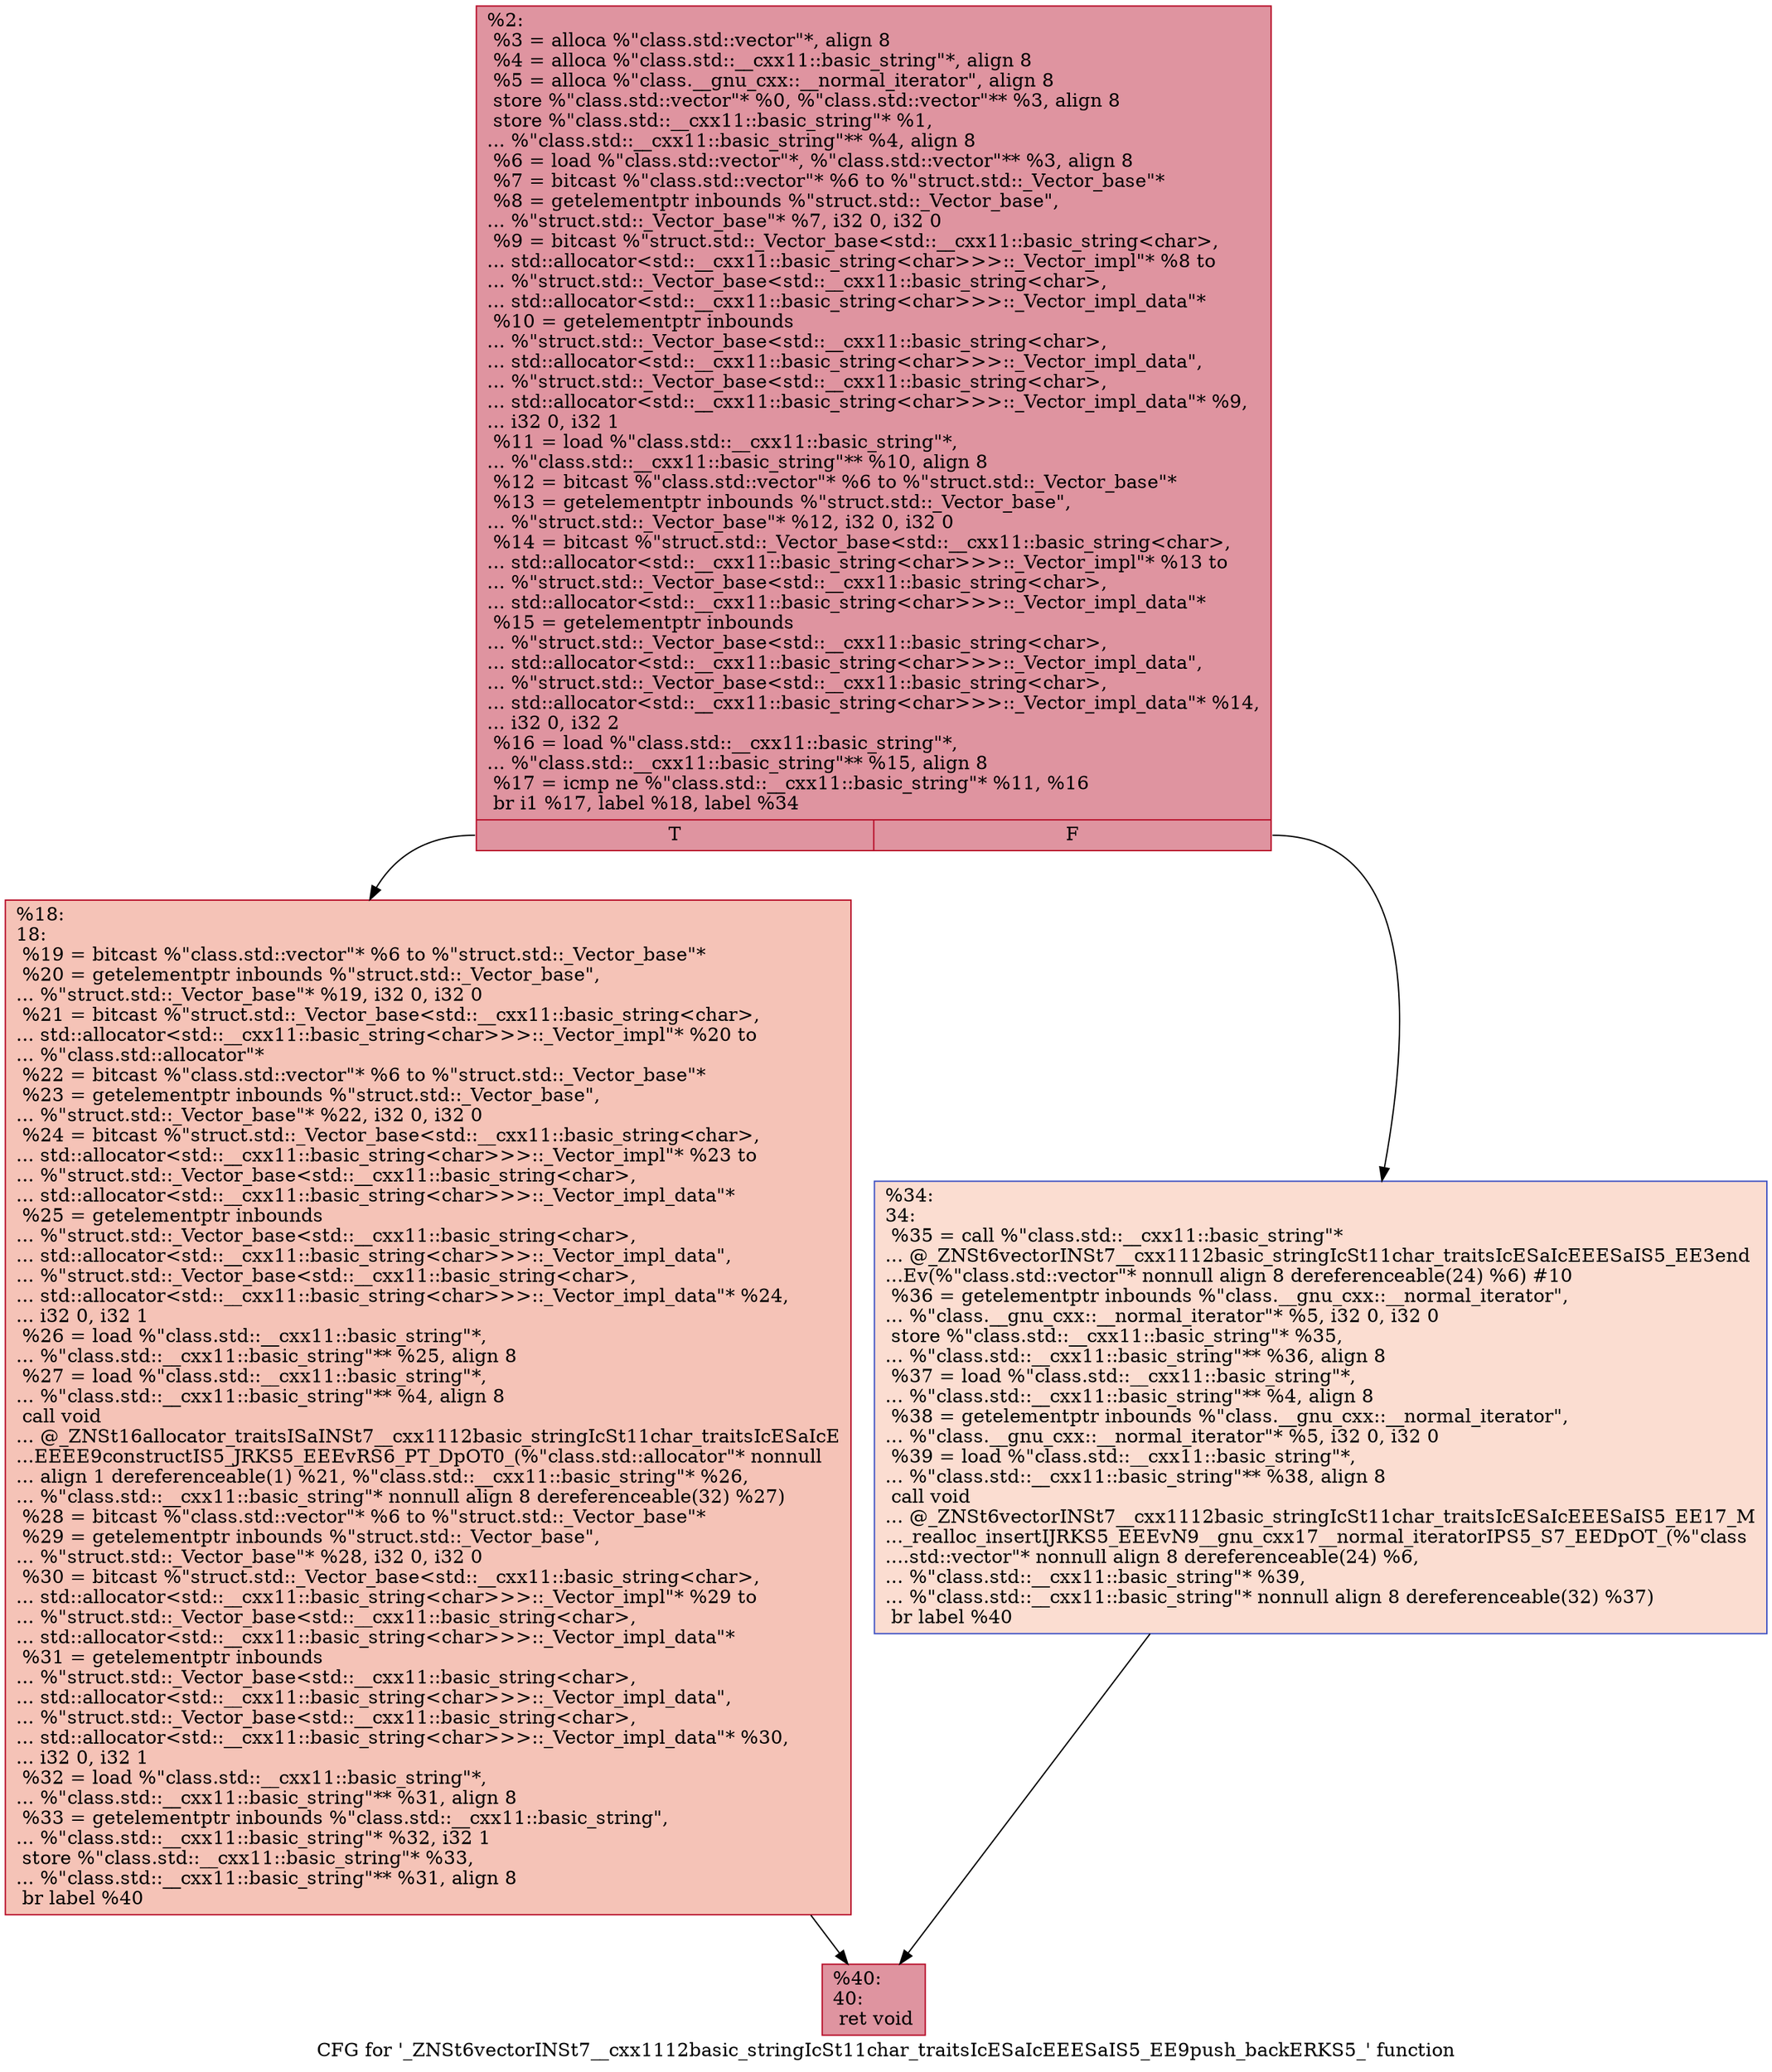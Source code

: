 digraph "CFG for '_ZNSt6vectorINSt7__cxx1112basic_stringIcSt11char_traitsIcESaIcEEESaIS5_EE9push_backERKS5_' function" {
	label="CFG for '_ZNSt6vectorINSt7__cxx1112basic_stringIcSt11char_traitsIcESaIcEEESaIS5_EE9push_backERKS5_' function";

	Node0x55dfade032b0 [shape=record,color="#b70d28ff", style=filled, fillcolor="#b70d2870",label="{%2:\l  %3 = alloca %\"class.std::vector\"*, align 8\l  %4 = alloca %\"class.std::__cxx11::basic_string\"*, align 8\l  %5 = alloca %\"class.__gnu_cxx::__normal_iterator\", align 8\l  store %\"class.std::vector\"* %0, %\"class.std::vector\"** %3, align 8\l  store %\"class.std::__cxx11::basic_string\"* %1,\l... %\"class.std::__cxx11::basic_string\"** %4, align 8\l  %6 = load %\"class.std::vector\"*, %\"class.std::vector\"** %3, align 8\l  %7 = bitcast %\"class.std::vector\"* %6 to %\"struct.std::_Vector_base\"*\l  %8 = getelementptr inbounds %\"struct.std::_Vector_base\",\l... %\"struct.std::_Vector_base\"* %7, i32 0, i32 0\l  %9 = bitcast %\"struct.std::_Vector_base\<std::__cxx11::basic_string\<char\>,\l... std::allocator\<std::__cxx11::basic_string\<char\>\>\>::_Vector_impl\"* %8 to\l... %\"struct.std::_Vector_base\<std::__cxx11::basic_string\<char\>,\l... std::allocator\<std::__cxx11::basic_string\<char\>\>\>::_Vector_impl_data\"*\l  %10 = getelementptr inbounds\l... %\"struct.std::_Vector_base\<std::__cxx11::basic_string\<char\>,\l... std::allocator\<std::__cxx11::basic_string\<char\>\>\>::_Vector_impl_data\",\l... %\"struct.std::_Vector_base\<std::__cxx11::basic_string\<char\>,\l... std::allocator\<std::__cxx11::basic_string\<char\>\>\>::_Vector_impl_data\"* %9,\l... i32 0, i32 1\l  %11 = load %\"class.std::__cxx11::basic_string\"*,\l... %\"class.std::__cxx11::basic_string\"** %10, align 8\l  %12 = bitcast %\"class.std::vector\"* %6 to %\"struct.std::_Vector_base\"*\l  %13 = getelementptr inbounds %\"struct.std::_Vector_base\",\l... %\"struct.std::_Vector_base\"* %12, i32 0, i32 0\l  %14 = bitcast %\"struct.std::_Vector_base\<std::__cxx11::basic_string\<char\>,\l... std::allocator\<std::__cxx11::basic_string\<char\>\>\>::_Vector_impl\"* %13 to\l... %\"struct.std::_Vector_base\<std::__cxx11::basic_string\<char\>,\l... std::allocator\<std::__cxx11::basic_string\<char\>\>\>::_Vector_impl_data\"*\l  %15 = getelementptr inbounds\l... %\"struct.std::_Vector_base\<std::__cxx11::basic_string\<char\>,\l... std::allocator\<std::__cxx11::basic_string\<char\>\>\>::_Vector_impl_data\",\l... %\"struct.std::_Vector_base\<std::__cxx11::basic_string\<char\>,\l... std::allocator\<std::__cxx11::basic_string\<char\>\>\>::_Vector_impl_data\"* %14,\l... i32 0, i32 2\l  %16 = load %\"class.std::__cxx11::basic_string\"*,\l... %\"class.std::__cxx11::basic_string\"** %15, align 8\l  %17 = icmp ne %\"class.std::__cxx11::basic_string\"* %11, %16\l  br i1 %17, label %18, label %34\l|{<s0>T|<s1>F}}"];
	Node0x55dfade032b0:s0 -> Node0x55dfade036e0;
	Node0x55dfade032b0:s1 -> Node0x55dfade03e60;
	Node0x55dfade036e0 [shape=record,color="#b70d28ff", style=filled, fillcolor="#e8765c70",label="{%18:\l18:                                               \l  %19 = bitcast %\"class.std::vector\"* %6 to %\"struct.std::_Vector_base\"*\l  %20 = getelementptr inbounds %\"struct.std::_Vector_base\",\l... %\"struct.std::_Vector_base\"* %19, i32 0, i32 0\l  %21 = bitcast %\"struct.std::_Vector_base\<std::__cxx11::basic_string\<char\>,\l... std::allocator\<std::__cxx11::basic_string\<char\>\>\>::_Vector_impl\"* %20 to\l... %\"class.std::allocator\"*\l  %22 = bitcast %\"class.std::vector\"* %6 to %\"struct.std::_Vector_base\"*\l  %23 = getelementptr inbounds %\"struct.std::_Vector_base\",\l... %\"struct.std::_Vector_base\"* %22, i32 0, i32 0\l  %24 = bitcast %\"struct.std::_Vector_base\<std::__cxx11::basic_string\<char\>,\l... std::allocator\<std::__cxx11::basic_string\<char\>\>\>::_Vector_impl\"* %23 to\l... %\"struct.std::_Vector_base\<std::__cxx11::basic_string\<char\>,\l... std::allocator\<std::__cxx11::basic_string\<char\>\>\>::_Vector_impl_data\"*\l  %25 = getelementptr inbounds\l... %\"struct.std::_Vector_base\<std::__cxx11::basic_string\<char\>,\l... std::allocator\<std::__cxx11::basic_string\<char\>\>\>::_Vector_impl_data\",\l... %\"struct.std::_Vector_base\<std::__cxx11::basic_string\<char\>,\l... std::allocator\<std::__cxx11::basic_string\<char\>\>\>::_Vector_impl_data\"* %24,\l... i32 0, i32 1\l  %26 = load %\"class.std::__cxx11::basic_string\"*,\l... %\"class.std::__cxx11::basic_string\"** %25, align 8\l  %27 = load %\"class.std::__cxx11::basic_string\"*,\l... %\"class.std::__cxx11::basic_string\"** %4, align 8\l  call void\l... @_ZNSt16allocator_traitsISaINSt7__cxx1112basic_stringIcSt11char_traitsIcESaIcE\l...EEEE9constructIS5_JRKS5_EEEvRS6_PT_DpOT0_(%\"class.std::allocator\"* nonnull\l... align 1 dereferenceable(1) %21, %\"class.std::__cxx11::basic_string\"* %26,\l... %\"class.std::__cxx11::basic_string\"* nonnull align 8 dereferenceable(32) %27)\l  %28 = bitcast %\"class.std::vector\"* %6 to %\"struct.std::_Vector_base\"*\l  %29 = getelementptr inbounds %\"struct.std::_Vector_base\",\l... %\"struct.std::_Vector_base\"* %28, i32 0, i32 0\l  %30 = bitcast %\"struct.std::_Vector_base\<std::__cxx11::basic_string\<char\>,\l... std::allocator\<std::__cxx11::basic_string\<char\>\>\>::_Vector_impl\"* %29 to\l... %\"struct.std::_Vector_base\<std::__cxx11::basic_string\<char\>,\l... std::allocator\<std::__cxx11::basic_string\<char\>\>\>::_Vector_impl_data\"*\l  %31 = getelementptr inbounds\l... %\"struct.std::_Vector_base\<std::__cxx11::basic_string\<char\>,\l... std::allocator\<std::__cxx11::basic_string\<char\>\>\>::_Vector_impl_data\",\l... %\"struct.std::_Vector_base\<std::__cxx11::basic_string\<char\>,\l... std::allocator\<std::__cxx11::basic_string\<char\>\>\>::_Vector_impl_data\"* %30,\l... i32 0, i32 1\l  %32 = load %\"class.std::__cxx11::basic_string\"*,\l... %\"class.std::__cxx11::basic_string\"** %31, align 8\l  %33 = getelementptr inbounds %\"class.std::__cxx11::basic_string\",\l... %\"class.std::__cxx11::basic_string\"* %32, i32 1\l  store %\"class.std::__cxx11::basic_string\"* %33,\l... %\"class.std::__cxx11::basic_string\"** %31, align 8\l  br label %40\l}"];
	Node0x55dfade036e0 -> Node0x55dfade04a50;
	Node0x55dfade03e60 [shape=record,color="#3d50c3ff", style=filled, fillcolor="#f7b39670",label="{%34:\l34:                                               \l  %35 = call %\"class.std::__cxx11::basic_string\"*\l... @_ZNSt6vectorINSt7__cxx1112basic_stringIcSt11char_traitsIcESaIcEEESaIS5_EE3end\l...Ev(%\"class.std::vector\"* nonnull align 8 dereferenceable(24) %6) #10\l  %36 = getelementptr inbounds %\"class.__gnu_cxx::__normal_iterator\",\l... %\"class.__gnu_cxx::__normal_iterator\"* %5, i32 0, i32 0\l  store %\"class.std::__cxx11::basic_string\"* %35,\l... %\"class.std::__cxx11::basic_string\"** %36, align 8\l  %37 = load %\"class.std::__cxx11::basic_string\"*,\l... %\"class.std::__cxx11::basic_string\"** %4, align 8\l  %38 = getelementptr inbounds %\"class.__gnu_cxx::__normal_iterator\",\l... %\"class.__gnu_cxx::__normal_iterator\"* %5, i32 0, i32 0\l  %39 = load %\"class.std::__cxx11::basic_string\"*,\l... %\"class.std::__cxx11::basic_string\"** %38, align 8\l  call void\l... @_ZNSt6vectorINSt7__cxx1112basic_stringIcSt11char_traitsIcESaIcEEESaIS5_EE17_M\l..._realloc_insertIJRKS5_EEEvN9__gnu_cxx17__normal_iteratorIPS5_S7_EEDpOT_(%\"class\l....std::vector\"* nonnull align 8 dereferenceable(24) %6,\l... %\"class.std::__cxx11::basic_string\"* %39,\l... %\"class.std::__cxx11::basic_string\"* nonnull align 8 dereferenceable(32) %37)\l  br label %40\l}"];
	Node0x55dfade03e60 -> Node0x55dfade04a50;
	Node0x55dfade04a50 [shape=record,color="#b70d28ff", style=filled, fillcolor="#b70d2870",label="{%40:\l40:                                               \l  ret void\l}"];
}
